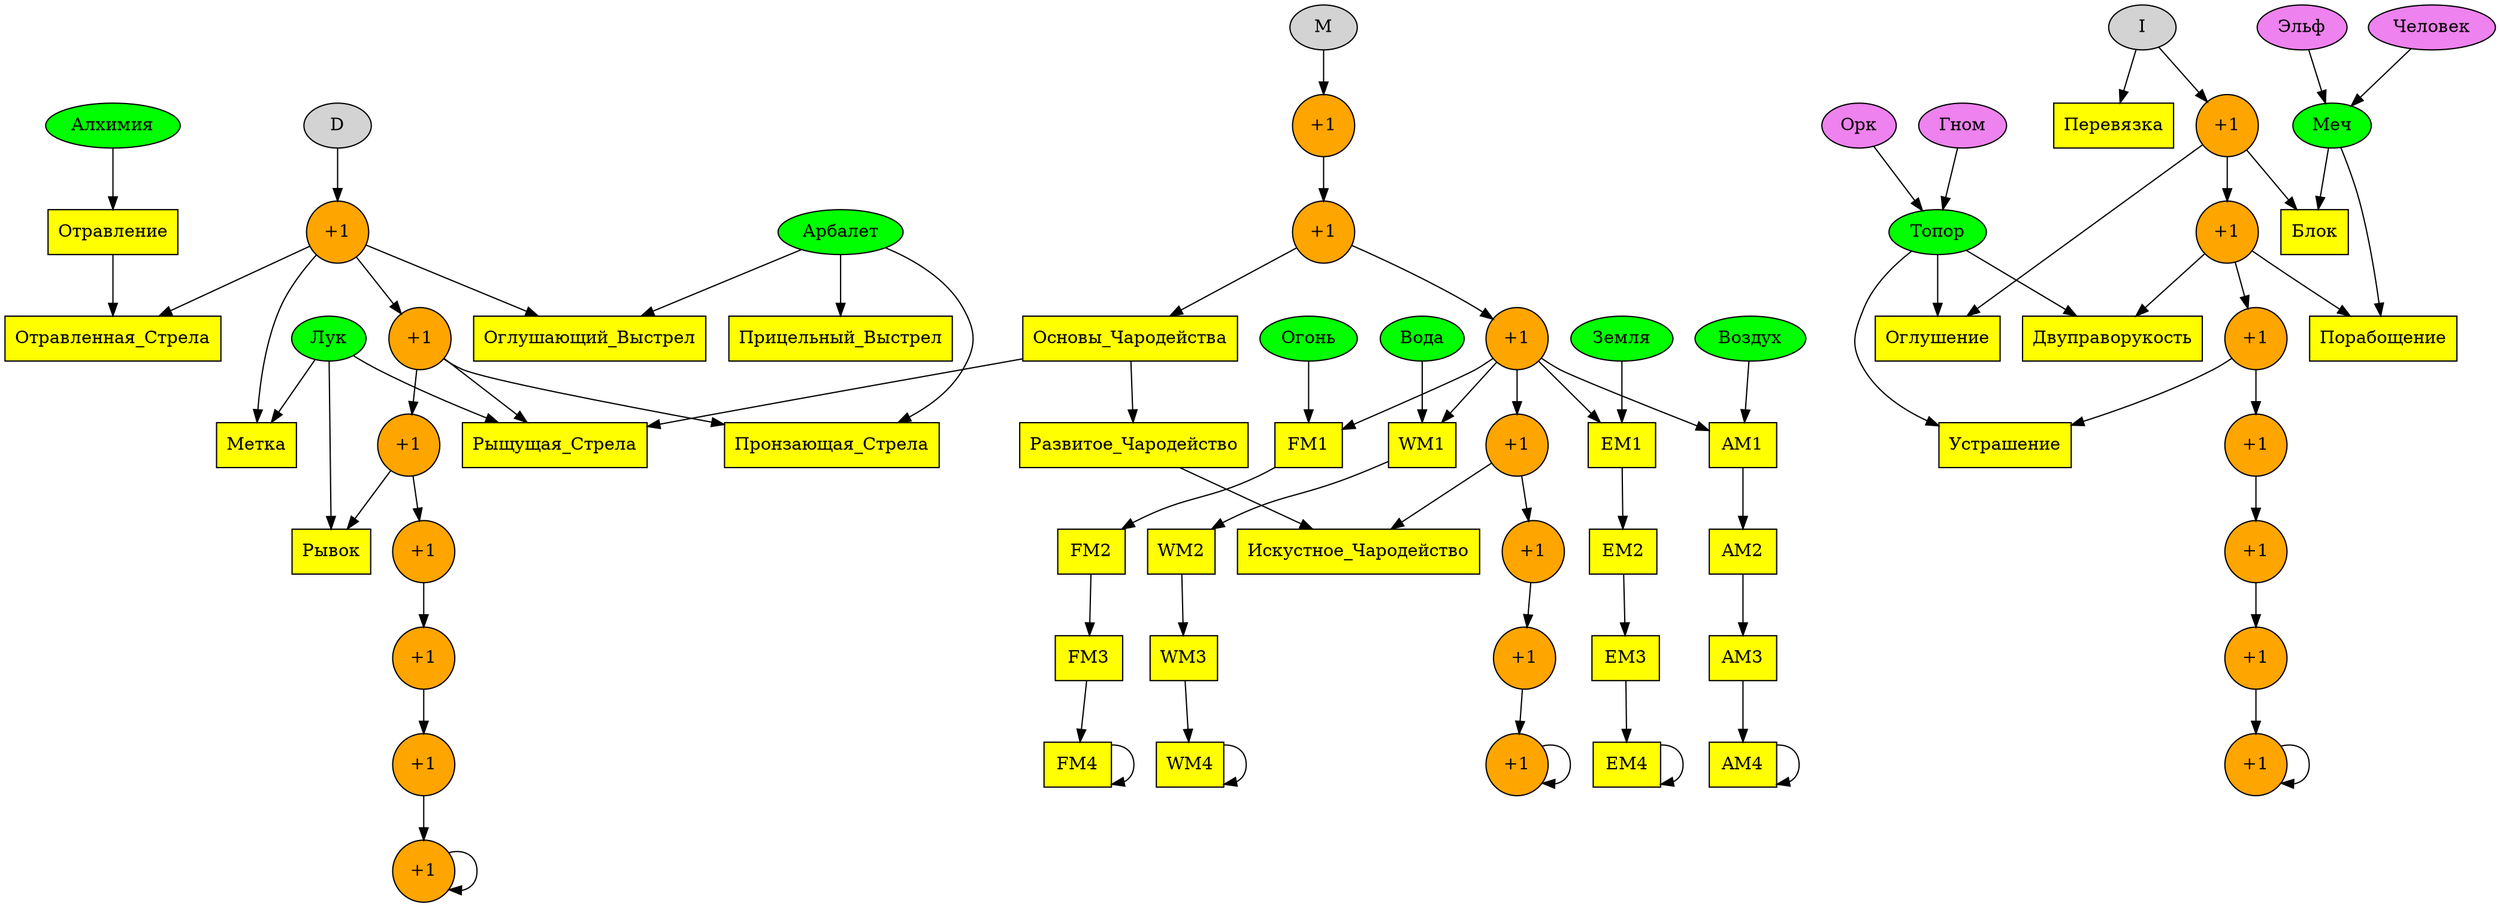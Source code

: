 strict digraph rpg {
	node [style=filled];
	D; I; M;
	node [fillcolor=green];
	Лук; Арбалет; Алхимия; Огонь; Вода; Земля; Воздух; Меч; Топор;
	node [fillcolor=violet];
	Человек; Гном; Эльф; Орк;
	node [label="+1", style=filled, shape=circle, fillcolor=orange, color=black];
	D -> D1 -> D2 -> D3 -> D4 -> D5 -> D6 -> D7 -> D7;
	M -> M1 -> M2 -> M3 -> M4 -> M5 -> M6 -> M7 -> M7;
	I -> I1 -> I2 -> I3 -> I4 -> I5 -> I6 -> I7 -> I7;
	node [label="\N", shape=box, fillcolor=yellow];
	Человек -> Меч;
	Эльф -> Меч;
	Гном -> Топор;
	Орк -> Топор;
	D1 -> Отравленная_Стрела;
	D1 -> Метка;
	D1 -> Оглушающий_Выстрел;
	D2 -> Рыщущая_Стрела;
	D2 -> Пронзающая_Стрела;
	D3 -> Рывок;
	M2 -> Основы_Чародейства -> Развитое_Чародейство -> Искустное_Чародейство;
	Основы_Чародейства -> Рыщущая_Стрела;
	M4 -> Искустное_Чародейство;
	M3 -> FM1;
	M3 -> WM1;
	M3 -> EM1;
	M3 -> AM1;
	Огонь -> FM1;
	Вода -> WM1;
	Земля -> EM1;
	Воздух -> AM1;
	FM1 -> FM2 -> FM3 -> FM4 -> FM4;
	WM1 -> WM2 -> WM3 -> WM4 -> WM4;
	EM1 -> EM2 -> EM3 -> EM4 -> EM4;
	AM1 -> AM2 -> AM3 -> AM4 -> AM4;
	Лук -> Метка;
	Лук -> Рывок;
	Лук -> Рыщущая_Стрела;
	Арбалет -> Прицельный_Выстрел;
	Арбалет -> Оглушающий_Выстрел;
	Арбалет -> Пронзающая_Стрела;
	Алхимия -> Отравление;
	Отравление -> Отравленная_Стрела;
	I -> Перевязка;
	I1 -> Блок;
	I1 -> Оглушение;
	I2 -> Порабощение;
	I2 -> Двуправорукость;
	I3 -> Устрашение;
	Меч -> Блок;
	Меч -> Порабощение;
	Топор -> Оглушение;
	Топор -> Двуправорукость;
	Топор -> Устрашение;
}
